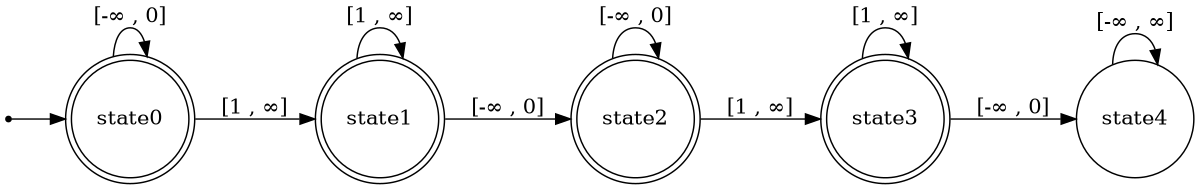digraph finite_state_machine {
	rankdir=LR size="8,5"
	node [shape=doublecircle]
	state3
	state2
	state1
	state0
	node [shape=circle]
	state3 -> state3 [label="[1 , ∞]"]
	state3 -> state4 [label="[-∞ , 0]"]
	state2 -> state3 [label="[1 , ∞]"]
	state2 -> state2 [label="[-∞ , 0]"]
	state1 -> state1 [label="[1 , ∞]"]
	state1 -> state2 [label="[-∞ , 0]"]
	state0 -> state1 [label="[1 , ∞]"]
	state0 -> state0 [label="[-∞ , 0]"]
	state4 -> state4 [label="[-∞ , ∞]"]
	node [shape=point]
	start
	start -> state0
}